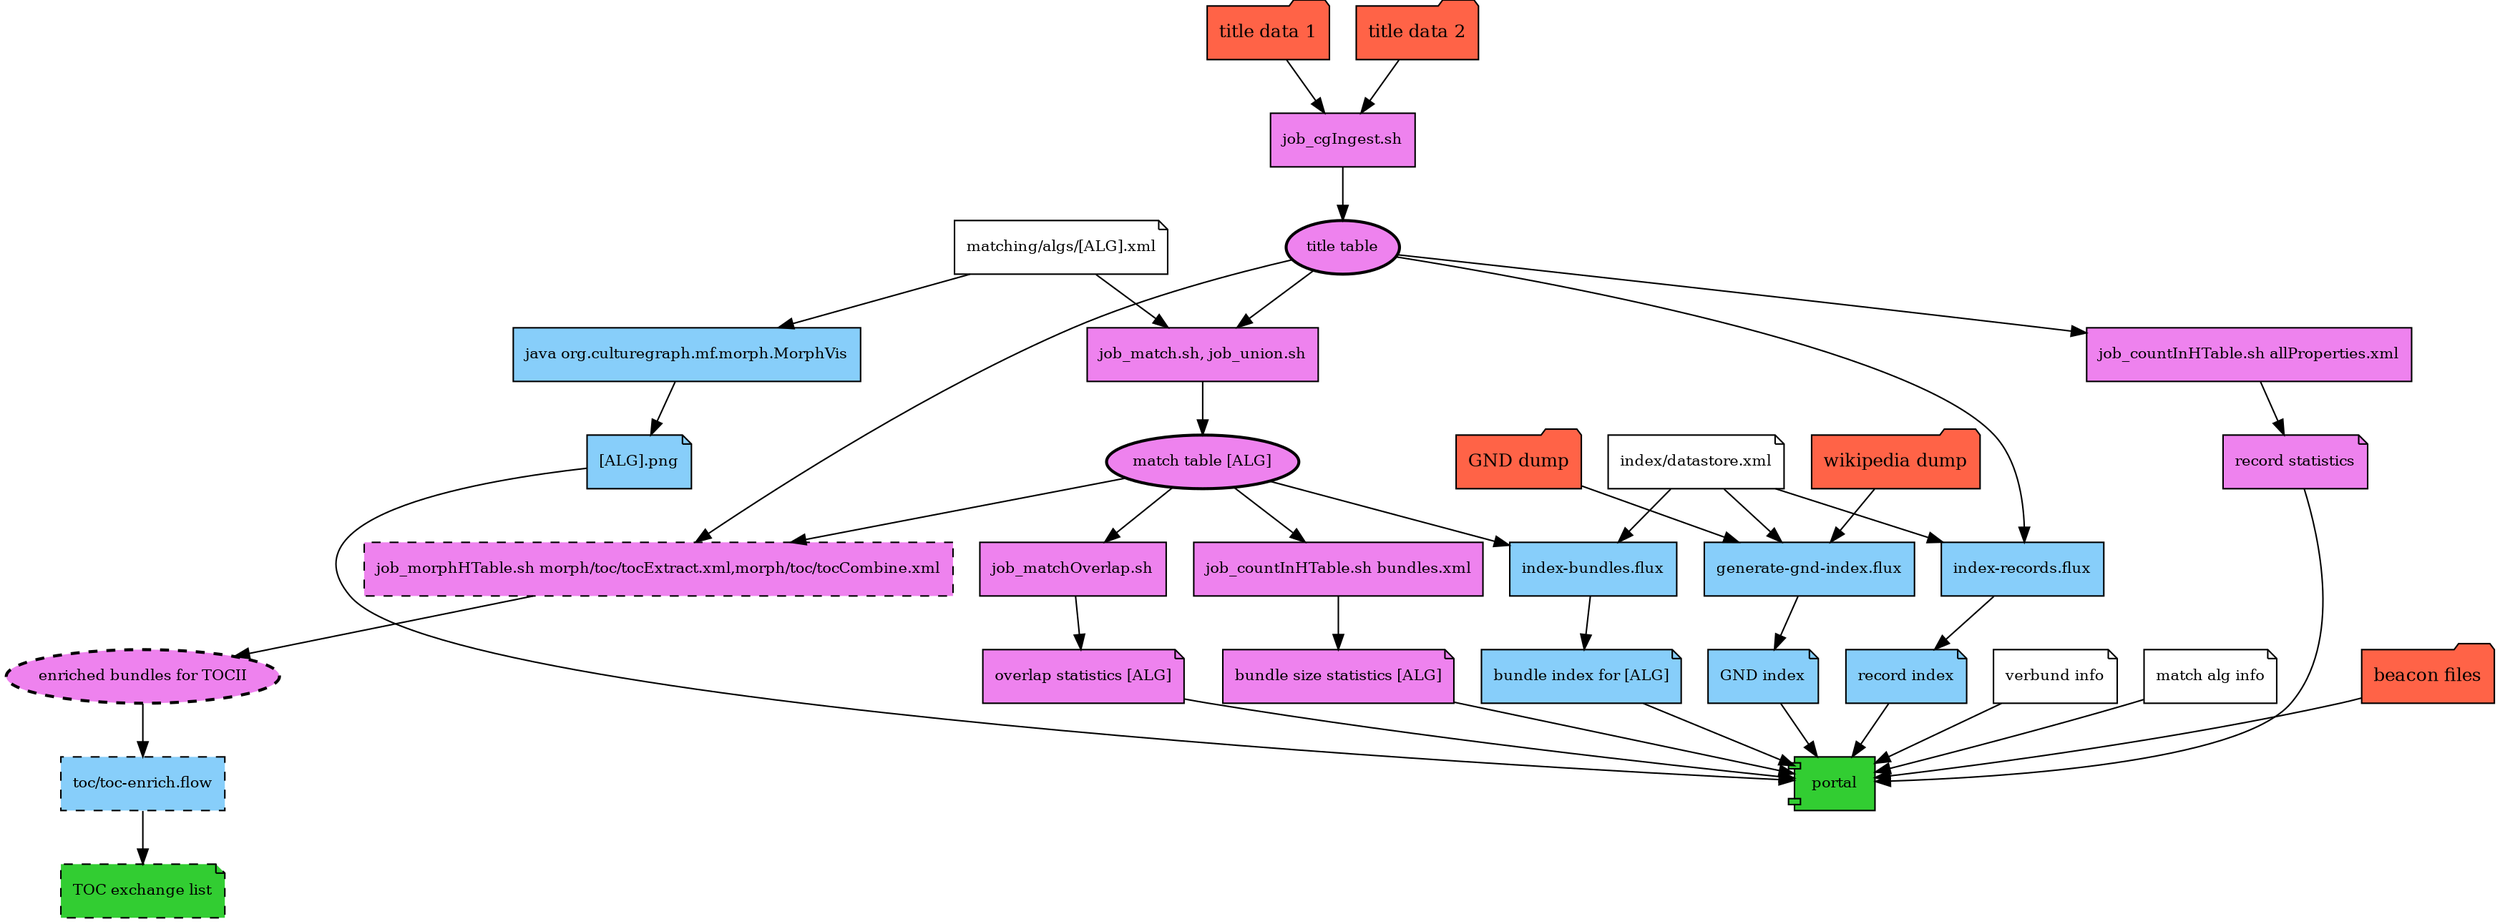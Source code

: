 digraph dataflows {
node [shape=folder, style=filled, fillcolor=tomato, fontsize=12];  
t1 [label="title data 1"];
t2 [label="title data 2"];
beacons [label="beacon files"];
wiki [label="wikipedia dump"];
gnd [label="GND dump"];

node [shape=ellipse, style="filled,bold", fillcolor=violet, fontsize=10];  
rt [label="title table"];
mt [label="match table [ALG]"];

node [shape=ellipse, style="filled,bold, dashed", fillcolor=violet, fontsize=10];  
toct [label="enriched bundles for TOCII"];


node[shape=component, style=filled, fillcolor=limegreen, fontsize=10]
portal [label="portal"]

node[shape=note, style=filled, fillcolor=violet, fontsize=10]
ovstat [label="overlap statistics [ALG]"]
bstat [label="bundle size statistics [ALG]"]
rstat [label="record statistics"]

node[shape=note, style=filled, fillcolor=lightskyblue, fontsize=10]
rix [label="record index"]
bix [label="bundle index for [ALG]"]
gndix [label="GND index"]
png [label="[ALG].png"]

node[shape=note, style=filled, fillcolor=white, fontsize=10]
alg [label="matching/algs/[ALG].xml"]
indexs [label="index/datastore.xml"]
vinfo [label="verbund info"]
ainfo [label="match alg info"]

node [shape=box, style=filled, fillcolor=violet, fontsize=10];  
in [label="job_cgIngest.sh"]
match [label="job_match.sh, job_union.sh"]
overlap [label="job_matchOverlap.sh"]
bundlec [label="job_countInHTable.sh bundles.xml"]
recc [label="job_countInHTable.sh allProperties.xml"]

node [shape=box, style=filled, fillcolor=lightskyblue, fontsize=10];  
ixr [label="index-records.flux"]
ixm [label="index-bundles.flux"]
ixgnd [label="generate-gnd-index.flux"]
morphvis [label="java org.culturegraph.mf.morph.MorphVis"]


node [shape=box, style="dashed,filled" fillcolor=violet, fontsize=10];  
tocenr [label ="job_morphHTable.sh morph/toc/tocExtract.xml,morph/toc/tocCombine.xml"]

node [shape=box, style="dashed,filled" fillcolor=lightskyblue, fontsize=10];  
tocflow [label ="toc/toc-enrich.flow"]

node [shape=note, style="dashed,filled" fillcolor=limegreen, fontsize=10];  
tocresult [label ="TOC exchange list"]

rt -> tocenr
mt -> tocenr
tocenr -> toct
toct -> tocflow
tocflow -> tocresult

gnd->ixgnd
wiki->ixgnd
indexs -> ixgnd
ixgnd->gndix
gndix->portal

alg -> morphvis
morphvis -> png
png -> portal

beacons -> portal

t1 -> in;
t2 -> in;
in -> rt;

rt ->ixr
indexs -> ixr
ixr -> rix
rix -> portal

rt -> match
alg -> match

match -> mt
mt->ixm
indexs->ixm
ixm -> bix
bix -> portal

mt->overlap
overlap -> ovstat
ovstat -> portal

mt->bundlec
bundlec -> bstat
bstat -> portal

rt->recc
recc->rstat
rstat -> portal

vinfo -> portal
ainfo -> portal

overlap=false

}